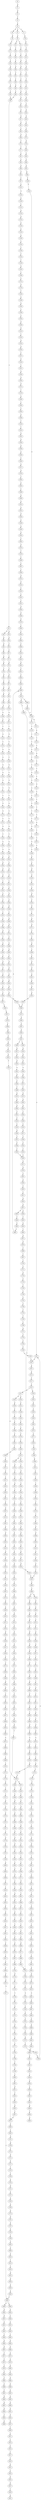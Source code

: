 strict digraph  {
	S0 -> S1 [ label = A ];
	S1 -> S2 [ label = G ];
	S2 -> S3 [ label = T ];
	S3 -> S4 [ label = C ];
	S4 -> S5 [ label = C ];
	S4 -> S6 [ label = G ];
	S4 -> S7 [ label = T ];
	S5 -> S8 [ label = C ];
	S6 -> S9 [ label = A ];
	S7 -> S10 [ label = C ];
	S8 -> S11 [ label = T ];
	S8 -> S12 [ label = G ];
	S9 -> S13 [ label = A ];
	S10 -> S14 [ label = G ];
	S11 -> S15 [ label = C ];
	S12 -> S16 [ label = C ];
	S13 -> S17 [ label = C ];
	S14 -> S18 [ label = T ];
	S15 -> S19 [ label = C ];
	S16 -> S20 [ label = C ];
	S17 -> S21 [ label = C ];
	S18 -> S22 [ label = C ];
	S19 -> S23 [ label = G ];
	S20 -> S24 [ label = T ];
	S21 -> S25 [ label = T ];
	S22 -> S26 [ label = T ];
	S23 -> S27 [ label = G ];
	S24 -> S28 [ label = G ];
	S25 -> S29 [ label = G ];
	S26 -> S30 [ label = G ];
	S27 -> S31 [ label = T ];
	S28 -> S32 [ label = T ];
	S29 -> S33 [ label = T ];
	S30 -> S34 [ label = T ];
	S31 -> S35 [ label = C ];
	S32 -> S36 [ label = C ];
	S33 -> S37 [ label = C ];
	S34 -> S38 [ label = T ];
	S35 -> S39 [ label = T ];
	S36 -> S40 [ label = G ];
	S37 -> S41 [ label = G ];
	S38 -> S42 [ label = C ];
	S39 -> S43 [ label = G ];
	S40 -> S44 [ label = C ];
	S41 -> S45 [ label = C ];
	S42 -> S46 [ label = C ];
	S43 -> S47 [ label = G ];
	S44 -> S48 [ label = G ];
	S45 -> S48 [ label = G ];
	S46 -> S49 [ label = G ];
	S47 -> S50 [ label = A ];
	S48 -> S51 [ label = C ];
	S49 -> S52 [ label = T ];
	S50 -> S53 [ label = G ];
	S51 -> S54 [ label = G ];
	S51 -> S55 [ label = A ];
	S52 -> S56 [ label = G ];
	S53 -> S57 [ label = G ];
	S54 -> S58 [ label = A ];
	S55 -> S59 [ label = A ];
	S56 -> S60 [ label = G ];
	S57 -> S61 [ label = G ];
	S58 -> S62 [ label = G ];
	S59 -> S63 [ label = C ];
	S60 -> S64 [ label = C ];
	S61 -> S65 [ label = T ];
	S62 -> S66 [ label = C ];
	S63 -> S67 [ label = C ];
	S64 -> S68 [ label = C ];
	S65 -> S69 [ label = G ];
	S66 -> S70 [ label = A ];
	S67 -> S71 [ label = C ];
	S68 -> S72 [ label = C ];
	S69 -> S73 [ label = T ];
	S70 -> S74 [ label = G ];
	S71 -> S75 [ label = G ];
	S72 -> S76 [ label = G ];
	S73 -> S77 [ label = T ];
	S74 -> S78 [ label = T ];
	S75 -> S79 [ label = T ];
	S76 -> S80 [ label = T ];
	S77 -> S81 [ label = C ];
	S78 -> S82 [ label = G ];
	S79 -> S83 [ label = A ];
	S80 -> S84 [ label = C ];
	S81 -> S85 [ label = C ];
	S82 -> S86 [ label = C ];
	S83 -> S87 [ label = C ];
	S84 -> S88 [ label = C ];
	S85 -> S89 [ label = A ];
	S86 -> S90 [ label = A ];
	S87 -> S91 [ label = A ];
	S88 -> S92 [ label = A ];
	S89 -> S93 [ label = G ];
	S90 -> S94 [ label = A ];
	S91 -> S95 [ label = G ];
	S92 -> S96 [ label = G ];
	S93 -> S97 [ label = C ];
	S94 -> S98 [ label = C ];
	S95 -> S99 [ label = C ];
	S96 -> S100 [ label = T ];
	S97 -> S101 [ label = A ];
	S98 -> S102 [ label = A ];
	S99 -> S103 [ label = A ];
	S100 -> S104 [ label = A ];
	S101 -> S105 [ label = G ];
	S102 -> S106 [ label = G ];
	S103 -> S107 [ label = G ];
	S104 -> S108 [ label = G ];
	S105 -> S109 [ label = A ];
	S106 -> S110 [ label = C ];
	S107 -> S111 [ label = G ];
	S108 -> S112 [ label = G ];
	S108 -> S113 [ label = C ];
	S109 -> S114 [ label = T ];
	S110 -> S115 [ label = T ];
	S111 -> S116 [ label = T ];
	S112 -> S117 [ label = G ];
	S113 -> S118 [ label = T ];
	S114 -> S119 [ label = A ];
	S115 -> S120 [ label = A ];
	S116 -> S121 [ label = G ];
	S117 -> S122 [ label = T ];
	S118 -> S123 [ label = C ];
	S119 -> S124 [ label = A ];
	S120 -> S125 [ label = C ];
	S121 -> S126 [ label = C ];
	S122 -> S127 [ label = C ];
	S123 -> S128 [ label = C ];
	S124 -> S129 [ label = A ];
	S125 -> S130 [ label = G ];
	S126 -> S131 [ label = A ];
	S127 -> S132 [ label = A ];
	S128 -> S133 [ label = A ];
	S129 -> S134 [ label = A ];
	S130 -> S135 [ label = A ];
	S131 -> S136 [ label = C ];
	S132 -> S137 [ label = C ];
	S133 -> S138 [ label = C ];
	S134 -> S139 [ label = A ];
	S135 -> S140 [ label = G ];
	S136 -> S141 [ label = G ];
	S137 -> S142 [ label = T ];
	S138 -> S143 [ label = C ];
	S139 -> S144 [ label = C ];
	S140 -> S145 [ label = A ];
	S141 -> S146 [ label = C ];
	S142 -> S147 [ label = C ];
	S143 -> S148 [ label = G ];
	S144 -> S149 [ label = T ];
	S145 -> S150 [ label = A ];
	S146 -> S151 [ label = G ];
	S147 -> S152 [ label = G ];
	S148 -> S153 [ label = G ];
	S149 -> S154 [ label = T ];
	S150 -> S155 [ label = C ];
	S151 -> S156 [ label = G ];
	S152 -> S157 [ label = C ];
	S153 -> S158 [ label = A ];
	S154 -> S159 [ label = T ];
	S155 -> S160 [ label = T ];
	S156 -> S161 [ label = T ];
	S157 -> S162 [ label = T ];
	S158 -> S163 [ label = C ];
	S159 -> S164 [ label = G ];
	S160 -> S165 [ label = G ];
	S161 -> S166 [ label = G ];
	S162 -> S167 [ label = T ];
	S163 -> S168 [ label = G ];
	S164 -> S169 [ label = C ];
	S165 -> S170 [ label = G ];
	S166 -> S171 [ label = C ];
	S167 -> S172 [ label = C ];
	S168 -> S173 [ label = T ];
	S169 -> S174 [ label = C ];
	S170 -> S175 [ label = C ];
	S171 -> S176 [ label = C ];
	S172 -> S177 [ label = A ];
	S173 -> S178 [ label = C ];
	S174 -> S179 [ label = G ];
	S175 -> S180 [ label = G ];
	S176 -> S181 [ label = G ];
	S177 -> S182 [ label = T ];
	S178 -> S183 [ label = G ];
	S179 -> S184 [ label = T ];
	S180 -> S185 [ label = C ];
	S181 -> S186 [ label = C ];
	S182 -> S187 [ label = C ];
	S183 -> S188 [ label = T ];
	S184 -> S189 [ label = A ];
	S185 -> S190 [ label = A ];
	S186 -> S191 [ label = A ];
	S187 -> S192 [ label = C ];
	S188 -> S193 [ label = G ];
	S189 -> S194 [ label = G ];
	S190 -> S195 [ label = G ];
	S191 -> S196 [ label = A ];
	S192 -> S197 [ label = A ];
	S193 -> S198 [ label = A ];
	S194 -> S199 [ label = C ];
	S195 -> S200 [ label = C ];
	S196 -> S201 [ label = C ];
	S197 -> S202 [ label = G ];
	S198 -> S203 [ label = C ];
	S199 -> S204 [ label = C ];
	S200 -> S205 [ label = G ];
	S201 -> S206 [ label = C ];
	S202 -> S207 [ label = A ];
	S203 -> S208 [ label = C ];
	S204 -> S209 [ label = G ];
	S205 -> S210 [ label = G ];
	S206 -> S211 [ label = A ];
	S207 -> S212 [ label = A ];
	S208 -> S213 [ label = G ];
	S209 -> S214 [ label = G ];
	S210 -> S215 [ label = G ];
	S211 -> S216 [ label = G ];
	S212 -> S217 [ label = C ];
	S213 -> S218 [ label = G ];
	S214 -> S219 [ label = T ];
	S215 -> S220 [ label = T ];
	S216 -> S221 [ label = T ];
	S217 -> S222 [ label = C ];
	S218 -> S223 [ label = T ];
	S219 -> S224 [ label = G ];
	S220 -> S225 [ label = G ];
	S221 -> S226 [ label = C ];
	S222 -> S227 [ label = A ];
	S222 -> S228 [ label = G ];
	S223 -> S229 [ label = C ];
	S224 -> S230 [ label = A ];
	S225 -> S231 [ label = C ];
	S226 -> S232 [ label = G ];
	S227 -> S233 [ label = G ];
	S227 -> S234 [ label = C ];
	S228 -> S235 [ label = G ];
	S229 -> S236 [ label = G ];
	S230 -> S237 [ label = C ];
	S231 -> S238 [ label = C ];
	S232 -> S239 [ label = C ];
	S233 -> S240 [ label = A ];
	S234 -> S241 [ label = C ];
	S235 -> S242 [ label = A ];
	S236 -> S243 [ label = C ];
	S237 -> S244 [ label = G ];
	S238 -> S245 [ label = G ];
	S239 -> S246 [ label = G ];
	S240 -> S247 [ label = C ];
	S241 -> S248 [ label = A ];
	S242 -> S249 [ label = C ];
	S243 -> S250 [ label = G ];
	S244 -> S251 [ label = T ];
	S245 -> S252 [ label = C ];
	S246 -> S253 [ label = C ];
	S247 -> S254 [ label = T ];
	S248 -> S255 [ label = C ];
	S249 -> S256 [ label = G ];
	S250 -> S257 [ label = T ];
	S251 -> S258 [ label = G ];
	S252 -> S259 [ label = C ];
	S253 -> S260 [ label = A ];
	S254 -> S261 [ label = C ];
	S255 -> S262 [ label = C ];
	S256 -> S263 [ label = C ];
	S257 -> S264 [ label = A ];
	S258 -> S265 [ label = G ];
	S259 -> S266 [ label = G ];
	S260 -> S267 [ label = G ];
	S261 -> S268 [ label = C ];
	S262 -> S269 [ label = C ];
	S263 -> S270 [ label = C ];
	S264 -> S271 [ label = G ];
	S265 -> S272 [ label = G ];
	S266 -> S273 [ label = G ];
	S267 -> S274 [ label = C ];
	S268 -> S275 [ label = C ];
	S269 -> S276 [ label = C ];
	S270 -> S277 [ label = C ];
	S271 -> S278 [ label = C ];
	S272 -> S279 [ label = T ];
	S273 -> S280 [ label = T ];
	S274 -> S281 [ label = C ];
	S275 -> S282 [ label = A ];
	S276 -> S283 [ label = T ];
	S277 -> S284 [ label = A ];
	S278 -> S285 [ label = C ];
	S279 -> S286 [ label = A ];
	S280 -> S287 [ label = G ];
	S281 -> S288 [ label = G ];
	S282 -> S289 [ label = T ];
	S283 -> S290 [ label = T ];
	S284 -> S291 [ label = T ];
	S285 -> S292 [ label = G ];
	S286 -> S293 [ label = C ];
	S287 -> S294 [ label = G ];
	S288 -> S295 [ label = G ];
	S289 -> S296 [ label = C ];
	S290 -> S297 [ label = C ];
	S291 -> S298 [ label = C ];
	S292 -> S299 [ label = C ];
	S293 -> S300 [ label = T ];
	S294 -> S301 [ label = T ];
	S295 -> S302 [ label = T ];
	S296 -> S303 [ label = T ];
	S297 -> S304 [ label = C ];
	S297 -> S305 [ label = G ];
	S298 -> S306 [ label = G ];
	S299 -> S307 [ label = T ];
	S300 -> S308 [ label = A ];
	S301 -> S309 [ label = G ];
	S302 -> S310 [ label = G ];
	S303 -> S311 [ label = G ];
	S304 -> S312 [ label = T ];
	S305 -> S313 [ label = A ];
	S306 -> S314 [ label = T ];
	S307 -> S315 [ label = G ];
	S308 -> S316 [ label = T ];
	S309 -> S317 [ label = G ];
	S310 -> S318 [ label = G ];
	S311 -> S319 [ label = C ];
	S312 -> S320 [ label = G ];
	S313 -> S321 [ label = T ];
	S314 -> S322 [ label = C ];
	S315 -> S323 [ label = G ];
	S316 -> S324 [ label = T ];
	S317 -> S325 [ label = A ];
	S318 -> S326 [ label = A ];
	S319 -> S327 [ label = C ];
	S320 -> S328 [ label = T ];
	S321 -> S329 [ label = C ];
	S322 -> S330 [ label = C ];
	S323 -> S331 [ label = A ];
	S324 -> S332 [ label = G ];
	S325 -> S333 [ label = A ];
	S326 -> S334 [ label = A ];
	S327 -> S335 [ label = A ];
	S328 -> S336 [ label = C ];
	S329 -> S337 [ label = G ];
	S330 -> S338 [ label = T ];
	S331 -> S339 [ label = A ];
	S332 -> S340 [ label = G ];
	S333 -> S341 [ label = C ];
	S334 -> S342 [ label = G ];
	S335 -> S343 [ label = G ];
	S336 -> S344 [ label = C ];
	S337 -> S345 [ label = T ];
	S338 -> S346 [ label = C ];
	S339 -> S347 [ label = G ];
	S340 -> S348 [ label = A ];
	S341 -> S349 [ label = C ];
	S342 -> S350 [ label = A ];
	S343 -> S351 [ label = T ];
	S344 -> S352 [ label = T ];
	S345 -> S353 [ label = T ];
	S346 -> S354 [ label = T ];
	S347 -> S355 [ label = A ];
	S348 -> S356 [ label = A ];
	S349 -> S357 [ label = T ];
	S350 -> S358 [ label = A ];
	S351 -> S359 [ label = C ];
	S352 -> S360 [ label = T ];
	S353 -> S361 [ label = T ];
	S354 -> S362 [ label = T ];
	S355 -> S363 [ label = A ];
	S356 -> S364 [ label = C ];
	S357 -> S365 [ label = C ];
	S358 -> S366 [ label = C ];
	S359 -> S367 [ label = G ];
	S360 -> S368 [ label = G ];
	S361 -> S369 [ label = G ];
	S362 -> S370 [ label = C ];
	S363 -> S366 [ label = C ];
	S364 -> S371 [ label = G ];
	S365 -> S372 [ label = G ];
	S366 -> S373 [ label = G ];
	S367 -> S374 [ label = T ];
	S368 -> S375 [ label = T ];
	S369 -> S376 [ label = T ];
	S370 -> S377 [ label = T ];
	S371 -> S378 [ label = G ];
	S372 -> S379 [ label = G ];
	S373 -> S380 [ label = G ];
	S374 -> S381 [ label = A ];
	S375 -> S382 [ label = A ];
	S376 -> S383 [ label = A ];
	S377 -> S384 [ label = C ];
	S378 -> S385 [ label = T ];
	S379 -> S386 [ label = C ];
	S380 -> S387 [ label = C ];
	S381 -> S388 [ label = A ];
	S382 -> S389 [ label = G ];
	S383 -> S390 [ label = G ];
	S384 -> S391 [ label = G ];
	S385 -> S392 [ label = A ];
	S386 -> S393 [ label = A ];
	S387 -> S394 [ label = A ];
	S388 -> S395 [ label = G ];
	S389 -> S396 [ label = G ];
	S390 -> S397 [ label = G ];
	S391 -> S398 [ label = G ];
	S392 -> S399 [ label = C ];
	S393 -> S400 [ label = C ];
	S394 -> S401 [ label = C ];
	S395 -> S402 [ label = A ];
	S396 -> S403 [ label = A ];
	S397 -> S404 [ label = A ];
	S398 -> S405 [ label = A ];
	S399 -> S406 [ label = G ];
	S400 -> S407 [ label = G ];
	S401 -> S408 [ label = C ];
	S401 -> S409 [ label = T ];
	S402 -> S410 [ label = C ];
	S403 -> S411 [ label = G ];
	S404 -> S412 [ label = A ];
	S405 -> S413 [ label = G ];
	S406 -> S414 [ label = A ];
	S407 -> S415 [ label = C ];
	S408 -> S416 [ label = G ];
	S409 -> S417 [ label = G ];
	S410 -> S418 [ label = G ];
	S411 -> S419 [ label = A ];
	S412 -> S420 [ label = A ];
	S413 -> S421 [ label = A ];
	S414 -> S422 [ label = A ];
	S415 -> S423 [ label = G ];
	S416 -> S424 [ label = G ];
	S417 -> S425 [ label = G ];
	S418 -> S426 [ label = G ];
	S419 -> S427 [ label = G ];
	S420 -> S428 [ label = G ];
	S421 -> S429 [ label = G ];
	S422 -> S430 [ label = G ];
	S423 -> S431 [ label = C ];
	S424 -> S432 [ label = G ];
	S425 -> S433 [ label = G ];
	S426 -> S434 [ label = C ];
	S427 -> S435 [ label = G ];
	S428 -> S436 [ label = G ];
	S429 -> S437 [ label = G ];
	S430 -> S438 [ label = A ];
	S431 -> S439 [ label = G ];
	S432 -> S440 [ label = A ];
	S433 -> S441 [ label = A ];
	S434 -> S442 [ label = T ];
	S435 -> S443 [ label = T ];
	S436 -> S444 [ label = T ];
	S437 -> S445 [ label = T ];
	S438 -> S446 [ label = A ];
	S439 -> S447 [ label = C ];
	S439 -> S448 [ label = G ];
	S440 -> S449 [ label = A ];
	S441 -> S450 [ label = A ];
	S442 -> S451 [ label = C ];
	S443 -> S452 [ label = C ];
	S444 -> S453 [ label = C ];
	S445 -> S452 [ label = C ];
	S446 -> S454 [ label = G ];
	S447 -> S455 [ label = G ];
	S448 -> S456 [ label = C ];
	S449 -> S457 [ label = T ];
	S450 -> S458 [ label = C ];
	S451 -> S459 [ label = T ];
	S452 -> S460 [ label = C ];
	S453 -> S461 [ label = C ];
	S454 -> S462 [ label = T ];
	S455 -> S463 [ label = T ];
	S456 -> S464 [ label = T ];
	S457 -> S465 [ label = T ];
	S458 -> S466 [ label = T ];
	S459 -> S467 [ label = C ];
	S460 -> S468 [ label = C ];
	S461 -> S469 [ label = C ];
	S462 -> S470 [ label = G ];
	S463 -> S471 [ label = C ];
	S464 -> S472 [ label = G ];
	S465 -> S473 [ label = G ];
	S466 -> S474 [ label = G ];
	S467 -> S475 [ label = G ];
	S468 -> S476 [ label = A ];
	S468 -> S477 [ label = G ];
	S469 -> S478 [ label = G ];
	S470 -> S479 [ label = T ];
	S471 -> S480 [ label = G ];
	S472 -> S481 [ label = G ];
	S473 -> S482 [ label = A ];
	S474 -> S483 [ label = G ];
	S475 -> S484 [ label = A ];
	S476 -> S485 [ label = G ];
	S477 -> S486 [ label = G ];
	S478 -> S487 [ label = A ];
	S479 -> S488 [ label = C ];
	S480 -> S489 [ label = A ];
	S481 -> S490 [ label = A ];
	S482 -> S491 [ label = A ];
	S483 -> S492 [ label = A ];
	S484 -> S493 [ label = A ];
	S485 -> S494 [ label = A ];
	S486 -> S495 [ label = A ];
	S487 -> S496 [ label = A ];
	S488 -> S497 [ label = C ];
	S489 -> S498 [ label = C ];
	S490 -> S499 [ label = A ];
	S491 -> S500 [ label = C ];
	S492 -> S501 [ label = C ];
	S493 -> S502 [ label = G ];
	S494 -> S503 [ label = G ];
	S495 -> S504 [ label = G ];
	S496 -> S505 [ label = G ];
	S497 -> S506 [ label = T ];
	S498 -> S507 [ label = G ];
	S499 -> S508 [ label = T ];
	S500 -> S509 [ label = C ];
	S501 -> S510 [ label = C ];
	S502 -> S511 [ label = T ];
	S503 -> S512 [ label = C ];
	S504 -> S513 [ label = G ];
	S505 -> S514 [ label = T ];
	S506 -> S515 [ label = G ];
	S507 -> S516 [ label = C ];
	S508 -> S517 [ label = G ];
	S509 -> S518 [ label = C ];
	S510 -> S519 [ label = C ];
	S511 -> S520 [ label = C ];
	S512 -> S521 [ label = C ];
	S513 -> S522 [ label = C ];
	S514 -> S523 [ label = C ];
	S515 -> S524 [ label = G ];
	S516 -> S525 [ label = G ];
	S517 -> S526 [ label = G ];
	S518 -> S527 [ label = G ];
	S519 -> S528 [ label = G ];
	S520 -> S529 [ label = G ];
	S521 -> S530 [ label = A ];
	S522 -> S531 [ label = G ];
	S523 -> S532 [ label = G ];
	S524 -> S533 [ label = C ];
	S525 -> S534 [ label = C ];
	S526 -> S535 [ label = G ];
	S527 -> S536 [ label = T ];
	S528 -> S537 [ label = T ];
	S529 -> S538 [ label = C ];
	S530 -> S539 [ label = C ];
	S531 -> S540 [ label = T ];
	S532 -> S541 [ label = A ];
	S533 -> S542 [ label = C ];
	S534 -> S543 [ label = C ];
	S535 -> S544 [ label = G ];
	S536 -> S545 [ label = C ];
	S537 -> S546 [ label = C ];
	S538 -> S547 [ label = G ];
	S539 -> S548 [ label = G ];
	S540 -> S549 [ label = G ];
	S541 -> S550 [ label = G ];
	S542 -> S551 [ label = T ];
	S543 -> S552 [ label = T ];
	S544 -> S553 [ label = T ];
	S545 -> S554 [ label = T ];
	S546 -> S555 [ label = T ];
	S547 -> S556 [ label = G ];
	S548 -> S557 [ label = G ];
	S549 -> S558 [ label = G ];
	S550 -> S559 [ label = G ];
	S551 -> S560 [ label = G ];
	S552 -> S561 [ label = C ];
	S553 -> S562 [ label = C ];
	S554 -> S563 [ label = C ];
	S555 -> S563 [ label = C ];
	S556 -> S564 [ label = C ];
	S557 -> S565 [ label = T ];
	S558 -> S566 [ label = T ];
	S559 -> S567 [ label = T ];
	S560 -> S568 [ label = G ];
	S561 -> S569 [ label = G ];
	S562 -> S570 [ label = C ];
	S563 -> S571 [ label = G ];
	S564 -> S572 [ label = T ];
	S565 -> S573 [ label = T ];
	S566 -> S574 [ label = A ];
	S567 -> S575 [ label = A ];
	S568 -> S576 [ label = G ];
	S569 -> S577 [ label = G ];
	S570 -> S578 [ label = G ];
	S571 -> S579 [ label = G ];
	S572 -> S580 [ label = A ];
	S573 -> S581 [ label = A ];
	S574 -> S582 [ label = T ];
	S575 -> S583 [ label = T ];
	S576 -> S584 [ label = T ];
	S577 -> S585 [ label = G ];
	S578 -> S586 [ label = C ];
	S579 -> S587 [ label = C ];
	S580 -> S588 [ label = T ];
	S581 -> S589 [ label = C ];
	S582 -> S590 [ label = G ];
	S583 -> S591 [ label = A ];
	S584 -> S592 [ label = C ];
	S585 -> S593 [ label = C ];
	S586 -> S594 [ label = C ];
	S587 -> S595 [ label = A ];
	S588 -> S596 [ label = A ];
	S589 -> S597 [ label = T ];
	S590 -> S598 [ label = A ];
	S591 -> S599 [ label = A ];
	S592 -> S600 [ label = C ];
	S593 -> S601 [ label = T ];
	S594 -> S602 [ label = G ];
	S595 -> S603 [ label = C ];
	S596 -> S604 [ label = G ];
	S597 -> S605 [ label = G ];
	S598 -> S606 [ label = G ];
	S599 -> S607 [ label = G ];
	S600 -> S608 [ label = C ];
	S601 -> S609 [ label = C ];
	S602 -> S610 [ label = G ];
	S603 -> S611 [ label = C ];
	S604 -> S612 [ label = T ];
	S605 -> S613 [ label = C ];
	S606 -> S614 [ label = C ];
	S607 -> S615 [ label = T ];
	S608 -> S616 [ label = G ];
	S609 -> S617 [ label = A ];
	S610 -> S618 [ label = A ];
	S611 -> S619 [ label = G ];
	S612 -> S620 [ label = A ];
	S613 -> S621 [ label = A ];
	S614 -> S622 [ label = G ];
	S615 -> S623 [ label = C ];
	S616 -> S624 [ label = A ];
	S617 -> S625 [ label = C ];
	S618 -> S626 [ label = A ];
	S619 -> S627 [ label = A ];
	S620 -> S628 [ label = G ];
	S621 -> S629 [ label = G ];
	S622 -> S630 [ label = G ];
	S623 -> S631 [ label = G ];
	S624 -> S632 [ label = G ];
	S625 -> S633 [ label = G ];
	S626 -> S634 [ label = C ];
	S627 -> S635 [ label = G ];
	S627 -> S636 [ label = A ];
	S628 -> S637 [ label = C ];
	S629 -> S638 [ label = A ];
	S630 -> S639 [ label = T ];
	S631 -> S640 [ label = T ];
	S632 -> S641 [ label = T ];
	S633 -> S642 [ label = T ];
	S634 -> S643 [ label = T ];
	S635 -> S644 [ label = T ];
	S636 -> S645 [ label = T ];
	S637 -> S646 [ label = C ];
	S638 -> S647 [ label = C ];
	S639 -> S648 [ label = C ];
	S640 -> S649 [ label = G ];
	S641 -> S650 [ label = C ];
	S642 -> S651 [ label = C ];
	S643 -> S652 [ label = G ];
	S644 -> S653 [ label = C ];
	S645 -> S654 [ label = G ];
	S646 -> S655 [ label = G ];
	S647 -> S656 [ label = G ];
	S648 -> S657 [ label = G ];
	S649 -> S658 [ label = G ];
	S650 -> S659 [ label = C ];
	S651 -> S660 [ label = C ];
	S652 -> S661 [ label = C ];
	S653 -> S662 [ label = C ];
	S654 -> S663 [ label = T ];
	S655 -> S664 [ label = A ];
	S656 -> S665 [ label = G ];
	S657 -> S666 [ label = C ];
	S658 -> S667 [ label = T ];
	S659 -> S668 [ label = A ];
	S660 -> S669 [ label = A ];
	S661 -> S670 [ label = A ];
	S662 -> S668 [ label = A ];
	S663 -> S671 [ label = A ];
	S664 -> S672 [ label = A ];
	S665 -> S673 [ label = A ];
	S666 -> S674 [ label = A ];
	S667 -> S675 [ label = A ];
	S668 -> S676 [ label = G ];
	S669 -> S677 [ label = G ];
	S670 -> S678 [ label = A ];
	S671 -> S679 [ label = G ];
	S672 -> S680 [ label = A ];
	S673 -> S681 [ label = C ];
	S674 -> S682 [ label = C ];
	S675 -> S683 [ label = C ];
	S676 -> S684 [ label = T ];
	S676 -> S685 [ label = C ];
	S677 -> S686 [ label = C ];
	S678 -> S687 [ label = C ];
	S679 -> S688 [ label = T ];
	S680 -> S689 [ label = C ];
	S681 -> S690 [ label = A ];
	S682 -> S691 [ label = G ];
	S683 -> S692 [ label = C ];
	S684 -> S693 [ label = A ];
	S685 -> S694 [ label = T ];
	S686 -> S695 [ label = T ];
	S687 -> S696 [ label = C ];
	S688 -> S697 [ label = T ];
	S689 -> S698 [ label = C ];
	S690 -> S699 [ label = C ];
	S691 -> S700 [ label = C ];
	S692 -> S701 [ label = G ];
	S693 -> S108 [ label = G ];
	S694 -> S702 [ label = T ];
	S695 -> S702 [ label = T ];
	S696 -> S703 [ label = A ];
	S697 -> S704 [ label = T ];
	S698 -> S705 [ label = C ];
	S699 -> S706 [ label = A ];
	S700 -> S707 [ label = G ];
	S701 -> S708 [ label = G ];
	S702 -> S709 [ label = C ];
	S703 -> S710 [ label = G ];
	S704 -> S711 [ label = C ];
	S705 -> S712 [ label = C ];
	S706 -> S713 [ label = C ];
	S707 -> S714 [ label = C ];
	S708 -> S715 [ label = T ];
	S709 -> S716 [ label = A ];
	S710 -> S717 [ label = A ];
	S711 -> S718 [ label = A ];
	S712 -> S719 [ label = G ];
	S713 -> S720 [ label = C ];
	S714 -> S439 [ label = G ];
	S715 -> S721 [ label = G ];
	S716 -> S722 [ label = C ];
	S717 -> S723 [ label = A ];
	S718 -> S724 [ label = C ];
	S719 -> S725 [ label = A ];
	S720 -> S726 [ label = T ];
	S721 -> S727 [ label = G ];
	S722 -> S728 [ label = G ];
	S723 -> S729 [ label = C ];
	S724 -> S730 [ label = T ];
	S725 -> S731 [ label = C ];
	S726 -> S732 [ label = C ];
	S727 -> S733 [ label = T ];
	S728 -> S734 [ label = C ];
	S729 -> S735 [ label = A ];
	S730 -> S736 [ label = C ];
	S731 -> S737 [ label = T ];
	S732 -> S738 [ label = T ];
	S733 -> S739 [ label = T ];
	S734 -> S740 [ label = C ];
	S735 -> S741 [ label = G ];
	S736 -> S742 [ label = C ];
	S737 -> S743 [ label = A ];
	S738 -> S744 [ label = A ];
	S739 -> S745 [ label = A ];
	S740 -> S746 [ label = C ];
	S741 -> S747 [ label = C ];
	S742 -> S748 [ label = T ];
	S743 -> S749 [ label = G ];
	S744 -> S750 [ label = G ];
	S745 -> S751 [ label = G ];
	S746 -> S752 [ label = T ];
	S747 -> S753 [ label = C ];
	S748 -> S754 [ label = T ];
	S749 -> S755 [ label = A ];
	S750 -> S756 [ label = A ];
	S751 -> S757 [ label = A ];
	S752 -> S758 [ label = T ];
	S753 -> S759 [ label = G ];
	S754 -> S760 [ label = T ];
	S755 -> S761 [ label = A ];
	S756 -> S762 [ label = A ];
	S757 -> S763 [ label = A ];
	S758 -> S764 [ label = C ];
	S759 -> S765 [ label = T ];
	S760 -> S766 [ label = C ];
	S761 -> S767 [ label = T ];
	S762 -> S768 [ label = C ];
	S763 -> S769 [ label = G ];
	S764 -> S770 [ label = A ];
	S765 -> S771 [ label = C ];
	S766 -> S772 [ label = A ];
	S767 -> S773 [ label = C ];
	S768 -> S774 [ label = G ];
	S769 -> S775 [ label = G ];
	S770 -> S776 [ label = T ];
	S771 -> S777 [ label = C ];
	S772 -> S778 [ label = T ];
	S773 -> S779 [ label = G ];
	S774 -> S780 [ label = A ];
	S775 -> S781 [ label = G ];
	S776 -> S782 [ label = C ];
	S777 -> S783 [ label = T ];
	S778 -> S784 [ label = C ];
	S779 -> S785 [ label = G ];
	S780 -> S786 [ label = G ];
	S781 -> S787 [ label = G ];
	S782 -> S788 [ label = C ];
	S783 -> S789 [ label = C ];
	S784 -> S790 [ label = C ];
	S785 -> S791 [ label = G ];
	S786 -> S792 [ label = G ];
	S787 -> S793 [ label = G ];
	S788 -> S197 [ label = A ];
	S789 -> S794 [ label = T ];
	S790 -> S795 [ label = A ];
	S791 -> S796 [ label = T ];
	S792 -> S797 [ label = T ];
	S793 -> S798 [ label = T ];
	S794 -> S799 [ label = G ];
	S795 -> S202 [ label = G ];
	S796 -> S800 [ label = A ];
	S797 -> S801 [ label = G ];
	S798 -> S802 [ label = C ];
	S799 -> S803 [ label = T ];
	S800 -> S804 [ label = T ];
	S801 -> S805 [ label = T ];
	S802 -> S806 [ label = C ];
	S803 -> S807 [ label = C ];
	S804 -> S808 [ label = C ];
	S805 -> S809 [ label = C ];
	S806 -> S810 [ label = G ];
	S807 -> S811 [ label = G ];
	S808 -> S812 [ label = C ];
	S809 -> S813 [ label = C ];
	S810 -> S814 [ label = T ];
	S811 -> S815 [ label = T ];
	S812 -> S816 [ label = C ];
	S813 -> S817 [ label = C ];
	S814 -> S818 [ label = C ];
	S815 -> S819 [ label = G ];
	S816 -> S820 [ label = G ];
	S817 -> S821 [ label = T ];
	S818 -> S822 [ label = G ];
	S819 -> S823 [ label = G ];
	S820 -> S824 [ label = A ];
	S821 -> S825 [ label = G ];
	S822 -> S826 [ label = G ];
	S823 -> S827 [ label = T ];
	S824 -> S828 [ label = A ];
	S825 -> S829 [ label = T ];
	S826 -> S830 [ label = A ];
	S827 -> S675 [ label = A ];
	S828 -> S831 [ label = A ];
	S829 -> S832 [ label = C ];
	S830 -> S833 [ label = A ];
	S831 -> S834 [ label = G ];
	S832 -> S835 [ label = C ];
	S833 -> S836 [ label = C ];
	S834 -> S837 [ label = T ];
	S835 -> S838 [ label = T ];
	S836 -> S839 [ label = A ];
	S836 -> S840 [ label = T ];
	S837 -> S841 [ label = G ];
	S838 -> S842 [ label = A ];
	S839 -> S843 [ label = G ];
	S840 -> S844 [ label = A ];
	S841 -> S845 [ label = T ];
	S842 -> S846 [ label = C ];
	S843 -> S847 [ label = G ];
	S844 -> S848 [ label = C ];
	S845 -> S849 [ label = C ];
	S846 -> S850 [ label = T ];
	S847 -> S851 [ label = A ];
	S848 -> S852 [ label = A ];
	S849 -> S853 [ label = G ];
	S850 -> S854 [ label = A ];
	S851 -> S855 [ label = A ];
	S852 -> S856 [ label = A ];
	S853 -> S857 [ label = T ];
	S854 -> S858 [ label = C ];
	S855 -> S859 [ label = T ];
	S856 -> S860 [ label = C ];
	S857 -> S861 [ label = C ];
	S858 -> S862 [ label = C ];
	S859 -> S863 [ label = A ];
	S860 -> S864 [ label = G ];
	S861 -> S865 [ label = G ];
	S862 -> S866 [ label = A ];
	S863 -> S867 [ label = G ];
	S864 -> S868 [ label = A ];
	S865 -> S869 [ label = G ];
	S866 -> S870 [ label = G ];
	S867 -> S871 [ label = T ];
	S868 -> S872 [ label = A ];
	S869 -> S873 [ label = A ];
	S870 -> S874 [ label = G ];
	S871 -> S875 [ label = C ];
	S872 -> S876 [ label = A ];
	S873 -> S877 [ label = A ];
	S874 -> S878 [ label = A ];
	S875 -> S879 [ label = T ];
	S876 -> S880 [ label = A ];
	S877 -> S836 [ label = C ];
	S878 -> S881 [ label = G ];
	S879 -> S882 [ label = C ];
	S880 -> S883 [ label = C ];
	S881 -> S884 [ label = A ];
	S882 -> S885 [ label = T ];
	S883 -> S886 [ label = A ];
	S884 -> S887 [ label = G ];
	S885 -> S888 [ label = C ];
	S886 -> S889 [ label = G ];
	S887 -> S890 [ label = T ];
	S888 -> S891 [ label = T ];
	S889 -> S892 [ label = A ];
	S890 -> S893 [ label = C ];
	S891 -> S894 [ label = G ];
	S892 -> S895 [ label = A ];
	S893 -> S896 [ label = A ];
	S894 -> S897 [ label = A ];
	S895 -> S898 [ label = G ];
	S896 -> S899 [ label = G ];
	S897 -> S900 [ label = G ];
	S898 -> S901 [ label = G ];
	S899 -> S902 [ label = G ];
	S900 -> S903 [ label = T ];
	S901 -> S904 [ label = G ];
	S902 -> S905 [ label = A ];
	S903 -> S906 [ label = A ];
	S904 -> S907 [ label = G ];
	S905 -> S908 [ label = C ];
	S907 -> S909 [ label = T ];
	S908 -> S910 [ label = C ];
	S909 -> S911 [ label = C ];
	S910 -> S912 [ label = A ];
	S911 -> S913 [ label = T ];
	S912 -> S914 [ label = G ];
	S913 -> S915 [ label = C ];
	S914 -> S916 [ label = T ];
	S915 -> S917 [ label = T ];
	S916 -> S918 [ label = C ];
	S917 -> S919 [ label = C ];
	S918 -> S920 [ label = T ];
	S919 -> S921 [ label = G ];
	S920 -> S922 [ label = C ];
	S921 -> S923 [ label = T ];
	S922 -> S924 [ label = T ];
	S923 -> S925 [ label = G ];
	S924 -> S926 [ label = G ];
	S925 -> S927 [ label = G ];
	S926 -> S928 [ label = T ];
	S927 -> S929 [ label = T ];
	S928 -> S930 [ label = A ];
	S929 -> S931 [ label = A ];
}
